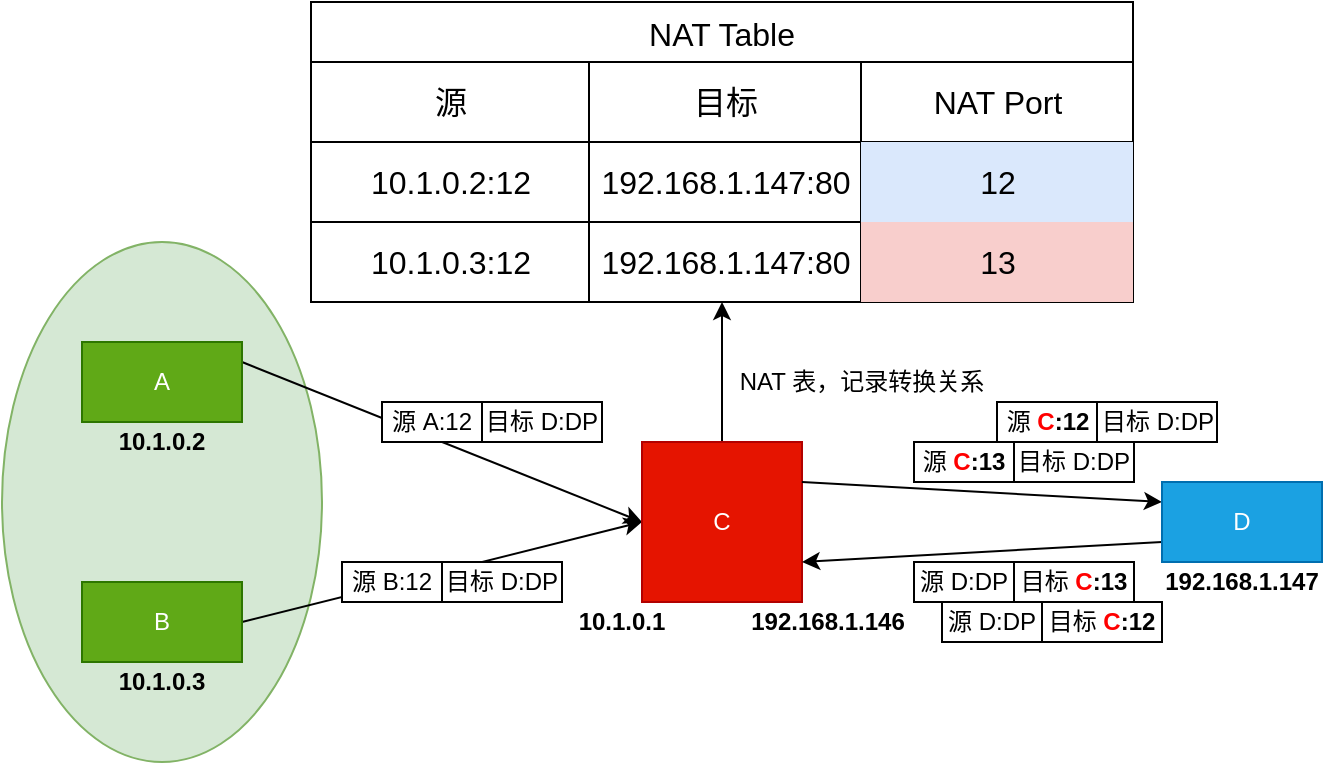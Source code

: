 <mxfile version="20.8.20" type="device"><diagram name="第 1 页" id="hFDQNXpM7dqNrwMl4Qn2"><mxGraphModel dx="1049" dy="523" grid="1" gridSize="10" guides="1" tooltips="1" connect="1" arrows="1" fold="1" page="1" pageScale="1" pageWidth="827" pageHeight="1169" math="0" shadow="0"><root><mxCell id="0"/><mxCell id="1" parent="0"/><mxCell id="6vt_JGXuvqBw6XgRRrrX-1" value="" style="ellipse;whiteSpace=wrap;html=1;fillColor=#d5e8d4;strokeColor=#82b366;" vertex="1" parent="1"><mxGeometry x="80" y="150" width="160" height="260" as="geometry"/></mxCell><mxCell id="6vt_JGXuvqBw6XgRRrrX-2" style="rounded=0;orthogonalLoop=1;jettySize=auto;html=1;entryX=0;entryY=0.5;entryDx=0;entryDy=0;exitX=1;exitY=0.25;exitDx=0;exitDy=0;" edge="1" parent="1" source="6vt_JGXuvqBw6XgRRrrX-3" target="6vt_JGXuvqBw6XgRRrrX-7"><mxGeometry relative="1" as="geometry"><mxPoint x="210" y="210" as="sourcePoint"/><mxPoint x="370" y="290" as="targetPoint"/></mxGeometry></mxCell><mxCell id="6vt_JGXuvqBw6XgRRrrX-3" value="A" style="rounded=0;whiteSpace=wrap;html=1;fillColor=#60a917;strokeColor=#2D7600;fontColor=#ffffff;" vertex="1" parent="1"><mxGeometry x="120" y="200" width="80" height="40" as="geometry"/></mxCell><mxCell id="6vt_JGXuvqBw6XgRRrrX-4" style="rounded=0;orthogonalLoop=1;jettySize=auto;html=1;exitX=1;exitY=0.5;exitDx=0;exitDy=0;entryX=0;entryY=0.5;entryDx=0;entryDy=0;" edge="1" parent="1" source="6vt_JGXuvqBw6XgRRrrX-5" target="6vt_JGXuvqBw6XgRRrrX-7"><mxGeometry relative="1" as="geometry"/></mxCell><mxCell id="6vt_JGXuvqBw6XgRRrrX-5" value="B" style="rounded=0;whiteSpace=wrap;html=1;fillColor=#60a917;strokeColor=#2D7600;fontColor=#ffffff;" vertex="1" parent="1"><mxGeometry x="120" y="320" width="80" height="40" as="geometry"/></mxCell><mxCell id="6vt_JGXuvqBw6XgRRrrX-6" style="edgeStyle=none;rounded=0;orthogonalLoop=1;jettySize=auto;html=1;exitX=0.5;exitY=0;exitDx=0;exitDy=0;fontColor=#000000;" edge="1" parent="1" source="6vt_JGXuvqBw6XgRRrrX-7" target="6vt_JGXuvqBw6XgRRrrX-29"><mxGeometry relative="1" as="geometry"/></mxCell><mxCell id="6vt_JGXuvqBw6XgRRrrX-7" value="C" style="rounded=0;whiteSpace=wrap;html=1;fillColor=#e51400;fontColor=#ffffff;strokeColor=#B20000;" vertex="1" parent="1"><mxGeometry x="400" y="250" width="80" height="80" as="geometry"/></mxCell><mxCell id="6vt_JGXuvqBw6XgRRrrX-8" style="edgeStyle=none;rounded=0;orthogonalLoop=1;jettySize=auto;html=1;exitX=1;exitY=0.25;exitDx=0;exitDy=0;entryX=0;entryY=0.25;entryDx=0;entryDy=0;" edge="1" parent="1" source="6vt_JGXuvqBw6XgRRrrX-7" target="6vt_JGXuvqBw6XgRRrrX-10"><mxGeometry relative="1" as="geometry"><mxPoint x="510" y="290" as="sourcePoint"/></mxGeometry></mxCell><mxCell id="6vt_JGXuvqBw6XgRRrrX-9" style="edgeStyle=none;rounded=0;orthogonalLoop=1;jettySize=auto;html=1;exitX=0;exitY=0.75;exitDx=0;exitDy=0;entryX=1;entryY=0.75;entryDx=0;entryDy=0;" edge="1" parent="1" source="6vt_JGXuvqBw6XgRRrrX-10" target="6vt_JGXuvqBw6XgRRrrX-7"><mxGeometry relative="1" as="geometry"/></mxCell><mxCell id="6vt_JGXuvqBw6XgRRrrX-10" value="D" style="rounded=0;whiteSpace=wrap;html=1;fillColor=#1ba1e2;fontColor=#ffffff;strokeColor=#006EAF;" vertex="1" parent="1"><mxGeometry x="660" y="270" width="80" height="40" as="geometry"/></mxCell><mxCell id="6vt_JGXuvqBw6XgRRrrX-11" value="10.1.0.1" style="text;html=1;strokeColor=none;fillColor=none;align=center;verticalAlign=middle;whiteSpace=wrap;rounded=0;fontStyle=1" vertex="1" parent="1"><mxGeometry x="360" y="330" width="60" height="20" as="geometry"/></mxCell><mxCell id="6vt_JGXuvqBw6XgRRrrX-12" value="10.1.0.2" style="text;html=1;strokeColor=none;fillColor=none;align=center;verticalAlign=middle;whiteSpace=wrap;rounded=0;fontStyle=1" vertex="1" parent="1"><mxGeometry x="130" y="240" width="60" height="20" as="geometry"/></mxCell><mxCell id="6vt_JGXuvqBw6XgRRrrX-13" value="10.1.0.3" style="text;html=1;strokeColor=none;fillColor=none;align=center;verticalAlign=middle;whiteSpace=wrap;rounded=0;fontStyle=1" vertex="1" parent="1"><mxGeometry x="130" y="360" width="60" height="20" as="geometry"/></mxCell><mxCell id="6vt_JGXuvqBw6XgRRrrX-14" value="192.168.1.146" style="text;html=1;strokeColor=none;fillColor=none;align=center;verticalAlign=middle;whiteSpace=wrap;rounded=0;fontStyle=1" vertex="1" parent="1"><mxGeometry x="450" y="330" width="86" height="20" as="geometry"/></mxCell><mxCell id="6vt_JGXuvqBw6XgRRrrX-15" value="192.168.1.147" style="text;html=1;strokeColor=none;fillColor=none;align=center;verticalAlign=middle;whiteSpace=wrap;rounded=0;fontStyle=1" vertex="1" parent="1"><mxGeometry x="660" y="310" width="80" height="20" as="geometry"/></mxCell><mxCell id="6vt_JGXuvqBw6XgRRrrX-16" value="源 A:12" style="rounded=0;whiteSpace=wrap;html=1;" vertex="1" parent="1"><mxGeometry x="270" y="230" width="50" height="20" as="geometry"/></mxCell><mxCell id="6vt_JGXuvqBw6XgRRrrX-17" value="目标 D:DP" style="rounded=0;whiteSpace=wrap;html=1;" vertex="1" parent="1"><mxGeometry x="320" y="230" width="60" height="20" as="geometry"/></mxCell><mxCell id="6vt_JGXuvqBw6XgRRrrX-18" value="源 &lt;b&gt;&lt;font color=&quot;#ff0000&quot;&gt;C&lt;/font&gt;:13&lt;/b&gt;" style="rounded=0;whiteSpace=wrap;html=1;" vertex="1" parent="1"><mxGeometry x="536" y="250" width="50" height="20" as="geometry"/></mxCell><mxCell id="6vt_JGXuvqBw6XgRRrrX-19" value="目标 D:DP" style="rounded=0;whiteSpace=wrap;html=1;" vertex="1" parent="1"><mxGeometry x="586" y="250" width="60" height="20" as="geometry"/></mxCell><mxCell id="6vt_JGXuvqBw6XgRRrrX-20" value="源 D:DP" style="rounded=0;whiteSpace=wrap;html=1;" vertex="1" parent="1"><mxGeometry x="536" y="310" width="50" height="20" as="geometry"/></mxCell><mxCell id="6vt_JGXuvqBw6XgRRrrX-21" value="目标 &lt;b&gt;&lt;font color=&quot;#ff0000&quot;&gt;C&lt;/font&gt;:13&lt;/b&gt;" style="rounded=0;whiteSpace=wrap;html=1;" vertex="1" parent="1"><mxGeometry x="586" y="310" width="60" height="20" as="geometry"/></mxCell><mxCell id="6vt_JGXuvqBw6XgRRrrX-22" value="NAT Table" style="shape=table;startSize=30;container=1;collapsible=0;childLayout=tableLayout;strokeColor=default;fontSize=16;fontColor=#000000;" vertex="1" parent="1"><mxGeometry x="234.5" y="30" width="411" height="150" as="geometry"/></mxCell><mxCell id="6vt_JGXuvqBw6XgRRrrX-23" value="" style="shape=tableRow;horizontal=0;startSize=0;swimlaneHead=0;swimlaneBody=0;strokeColor=inherit;top=0;left=0;bottom=0;right=0;collapsible=0;dropTarget=0;fillColor=none;points=[[0,0.5],[1,0.5]];portConstraint=eastwest;fontSize=16;fontColor=#000000;" vertex="1" parent="6vt_JGXuvqBw6XgRRrrX-22"><mxGeometry y="30" width="411" height="40" as="geometry"/></mxCell><mxCell id="6vt_JGXuvqBw6XgRRrrX-24" value="源" style="shape=partialRectangle;html=1;whiteSpace=wrap;connectable=0;strokeColor=inherit;overflow=hidden;fillColor=none;top=0;left=0;bottom=0;right=0;pointerEvents=1;fontSize=16;fontColor=#000000;" vertex="1" parent="6vt_JGXuvqBw6XgRRrrX-23"><mxGeometry width="139" height="40" as="geometry"><mxRectangle width="139" height="40" as="alternateBounds"/></mxGeometry></mxCell><mxCell id="6vt_JGXuvqBw6XgRRrrX-25" value="目标" style="shape=partialRectangle;html=1;whiteSpace=wrap;connectable=0;strokeColor=inherit;overflow=hidden;fillColor=none;top=0;left=0;bottom=0;right=0;pointerEvents=1;fontSize=16;fontColor=#000000;" vertex="1" parent="6vt_JGXuvqBw6XgRRrrX-23"><mxGeometry x="139" width="136" height="40" as="geometry"><mxRectangle width="136" height="40" as="alternateBounds"/></mxGeometry></mxCell><mxCell id="6vt_JGXuvqBw6XgRRrrX-39" value="NAT Port" style="shape=partialRectangle;html=1;whiteSpace=wrap;connectable=0;strokeColor=inherit;overflow=hidden;fillColor=none;top=0;left=0;bottom=0;right=0;pointerEvents=1;fontSize=16;fontColor=#000000;" vertex="1" parent="6vt_JGXuvqBw6XgRRrrX-23"><mxGeometry x="275" width="136" height="40" as="geometry"><mxRectangle width="136" height="40" as="alternateBounds"/></mxGeometry></mxCell><mxCell id="6vt_JGXuvqBw6XgRRrrX-26" value="" style="shape=tableRow;horizontal=0;startSize=0;swimlaneHead=0;swimlaneBody=0;strokeColor=inherit;top=0;left=0;bottom=0;right=0;collapsible=0;dropTarget=0;fillColor=none;points=[[0,0.5],[1,0.5]];portConstraint=eastwest;fontSize=16;fontColor=#000000;" vertex="1" parent="6vt_JGXuvqBw6XgRRrrX-22"><mxGeometry y="70" width="411" height="40" as="geometry"/></mxCell><mxCell id="6vt_JGXuvqBw6XgRRrrX-27" value="10.1.0.2:12" style="shape=partialRectangle;html=1;whiteSpace=wrap;connectable=0;strokeColor=inherit;overflow=hidden;fillColor=none;top=0;left=0;bottom=0;right=0;pointerEvents=1;fontSize=16;fontColor=#000000;" vertex="1" parent="6vt_JGXuvqBw6XgRRrrX-26"><mxGeometry width="139" height="40" as="geometry"><mxRectangle width="139" height="40" as="alternateBounds"/></mxGeometry></mxCell><mxCell id="6vt_JGXuvqBw6XgRRrrX-28" value="192.168.1.147:80" style="shape=partialRectangle;html=1;whiteSpace=wrap;connectable=0;strokeColor=inherit;overflow=hidden;fillColor=none;top=0;left=0;bottom=0;right=0;pointerEvents=1;fontSize=16;fontColor=#000000;" vertex="1" parent="6vt_JGXuvqBw6XgRRrrX-26"><mxGeometry x="139" width="136" height="40" as="geometry"><mxRectangle width="136" height="40" as="alternateBounds"/></mxGeometry></mxCell><mxCell id="6vt_JGXuvqBw6XgRRrrX-40" value="12" style="shape=partialRectangle;html=1;whiteSpace=wrap;connectable=0;strokeColor=#6c8ebf;overflow=hidden;fillColor=#dae8fc;top=0;left=0;bottom=0;right=0;pointerEvents=1;fontSize=16;" vertex="1" parent="6vt_JGXuvqBw6XgRRrrX-26"><mxGeometry x="275" width="136" height="40" as="geometry"><mxRectangle width="136" height="40" as="alternateBounds"/></mxGeometry></mxCell><mxCell id="6vt_JGXuvqBw6XgRRrrX-29" style="shape=tableRow;horizontal=0;startSize=0;swimlaneHead=0;swimlaneBody=0;strokeColor=inherit;top=0;left=0;bottom=0;right=0;collapsible=0;dropTarget=0;fillColor=none;points=[[0,0.5],[1,0.5]];portConstraint=eastwest;fontSize=16;fontColor=#000000;" vertex="1" parent="6vt_JGXuvqBw6XgRRrrX-22"><mxGeometry y="110" width="411" height="40" as="geometry"/></mxCell><mxCell id="6vt_JGXuvqBw6XgRRrrX-30" value="10.1.0.3:12" style="shape=partialRectangle;html=1;whiteSpace=wrap;connectable=0;strokeColor=inherit;overflow=hidden;fillColor=none;top=0;left=0;bottom=0;right=0;pointerEvents=1;fontSize=16;fontColor=#000000;" vertex="1" parent="6vt_JGXuvqBw6XgRRrrX-29"><mxGeometry width="139" height="40" as="geometry"><mxRectangle width="139" height="40" as="alternateBounds"/></mxGeometry></mxCell><mxCell id="6vt_JGXuvqBw6XgRRrrX-31" value="192.168.1.147:80" style="shape=partialRectangle;html=1;whiteSpace=wrap;connectable=0;strokeColor=inherit;overflow=hidden;fillColor=none;top=0;left=0;bottom=0;right=0;pointerEvents=1;fontSize=16;fontColor=#000000;" vertex="1" parent="6vt_JGXuvqBw6XgRRrrX-29"><mxGeometry x="139" width="136" height="40" as="geometry"><mxRectangle width="136" height="40" as="alternateBounds"/></mxGeometry></mxCell><mxCell id="6vt_JGXuvqBw6XgRRrrX-41" value="13" style="shape=partialRectangle;html=1;whiteSpace=wrap;connectable=0;strokeColor=#b85450;overflow=hidden;fillColor=#f8cecc;top=0;left=0;bottom=0;right=0;pointerEvents=1;fontSize=16;" vertex="1" parent="6vt_JGXuvqBw6XgRRrrX-29"><mxGeometry x="275" width="136" height="40" as="geometry"><mxRectangle width="136" height="40" as="alternateBounds"/></mxGeometry></mxCell><mxCell id="6vt_JGXuvqBw6XgRRrrX-32" value="NAT 表，记录转换关系" style="text;html=1;strokeColor=none;fillColor=none;align=center;verticalAlign=middle;whiteSpace=wrap;rounded=0;fontColor=#000000;" vertex="1" parent="1"><mxGeometry x="440" y="205" width="140" height="30" as="geometry"/></mxCell><mxCell id="6vt_JGXuvqBw6XgRRrrX-33" value="源 B:12" style="rounded=0;whiteSpace=wrap;html=1;" vertex="1" parent="1"><mxGeometry x="250" y="310" width="50" height="20" as="geometry"/></mxCell><mxCell id="6vt_JGXuvqBw6XgRRrrX-34" value="目标 D:DP" style="rounded=0;whiteSpace=wrap;html=1;" vertex="1" parent="1"><mxGeometry x="300" y="310" width="60" height="20" as="geometry"/></mxCell><mxCell id="6vt_JGXuvqBw6XgRRrrX-37" value="源 &lt;b&gt;&lt;font color=&quot;#ff0000&quot;&gt;C&lt;/font&gt;:12&lt;/b&gt;" style="rounded=0;whiteSpace=wrap;html=1;" vertex="1" parent="1"><mxGeometry x="577.5" y="230" width="50" height="20" as="geometry"/></mxCell><mxCell id="6vt_JGXuvqBw6XgRRrrX-38" value="目标 D:DP" style="rounded=0;whiteSpace=wrap;html=1;" vertex="1" parent="1"><mxGeometry x="627.5" y="230" width="60" height="20" as="geometry"/></mxCell><mxCell id="6vt_JGXuvqBw6XgRRrrX-42" value="源 D:DP" style="rounded=0;whiteSpace=wrap;html=1;" vertex="1" parent="1"><mxGeometry x="550" y="330" width="50" height="20" as="geometry"/></mxCell><mxCell id="6vt_JGXuvqBw6XgRRrrX-43" value="目标 &lt;b&gt;&lt;font color=&quot;#ff0000&quot;&gt;C&lt;/font&gt;:12&lt;/b&gt;" style="rounded=0;whiteSpace=wrap;html=1;" vertex="1" parent="1"><mxGeometry x="600" y="330" width="60" height="20" as="geometry"/></mxCell></root></mxGraphModel></diagram></mxfile>